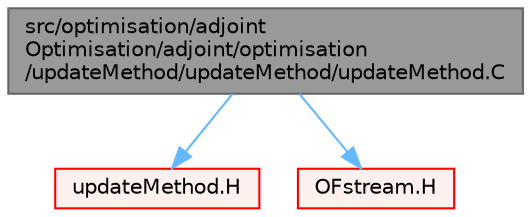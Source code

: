 digraph "src/optimisation/adjointOptimisation/adjoint/optimisation/updateMethod/updateMethod/updateMethod.C"
{
 // LATEX_PDF_SIZE
  bgcolor="transparent";
  edge [fontname=Helvetica,fontsize=10,labelfontname=Helvetica,labelfontsize=10];
  node [fontname=Helvetica,fontsize=10,shape=box,height=0.2,width=0.4];
  Node1 [id="Node000001",label="src/optimisation/adjoint\lOptimisation/adjoint/optimisation\l/updateMethod/updateMethod/updateMethod.C",height=0.2,width=0.4,color="gray40", fillcolor="grey60", style="filled", fontcolor="black",tooltip=" "];
  Node1 -> Node2 [id="edge1_Node000001_Node000002",color="steelblue1",style="solid",tooltip=" "];
  Node2 [id="Node000002",label="updateMethod.H",height=0.2,width=0.4,color="red", fillcolor="#FFF0F0", style="filled",URL="$updateMethod_8H.html",tooltip=" "];
  Node1 -> Node342 [id="edge2_Node000001_Node000342",color="steelblue1",style="solid",tooltip=" "];
  Node342 [id="Node000342",label="OFstream.H",height=0.2,width=0.4,color="red", fillcolor="#FFF0F0", style="filled",URL="$OFstream_8H.html",tooltip=" "];
}
